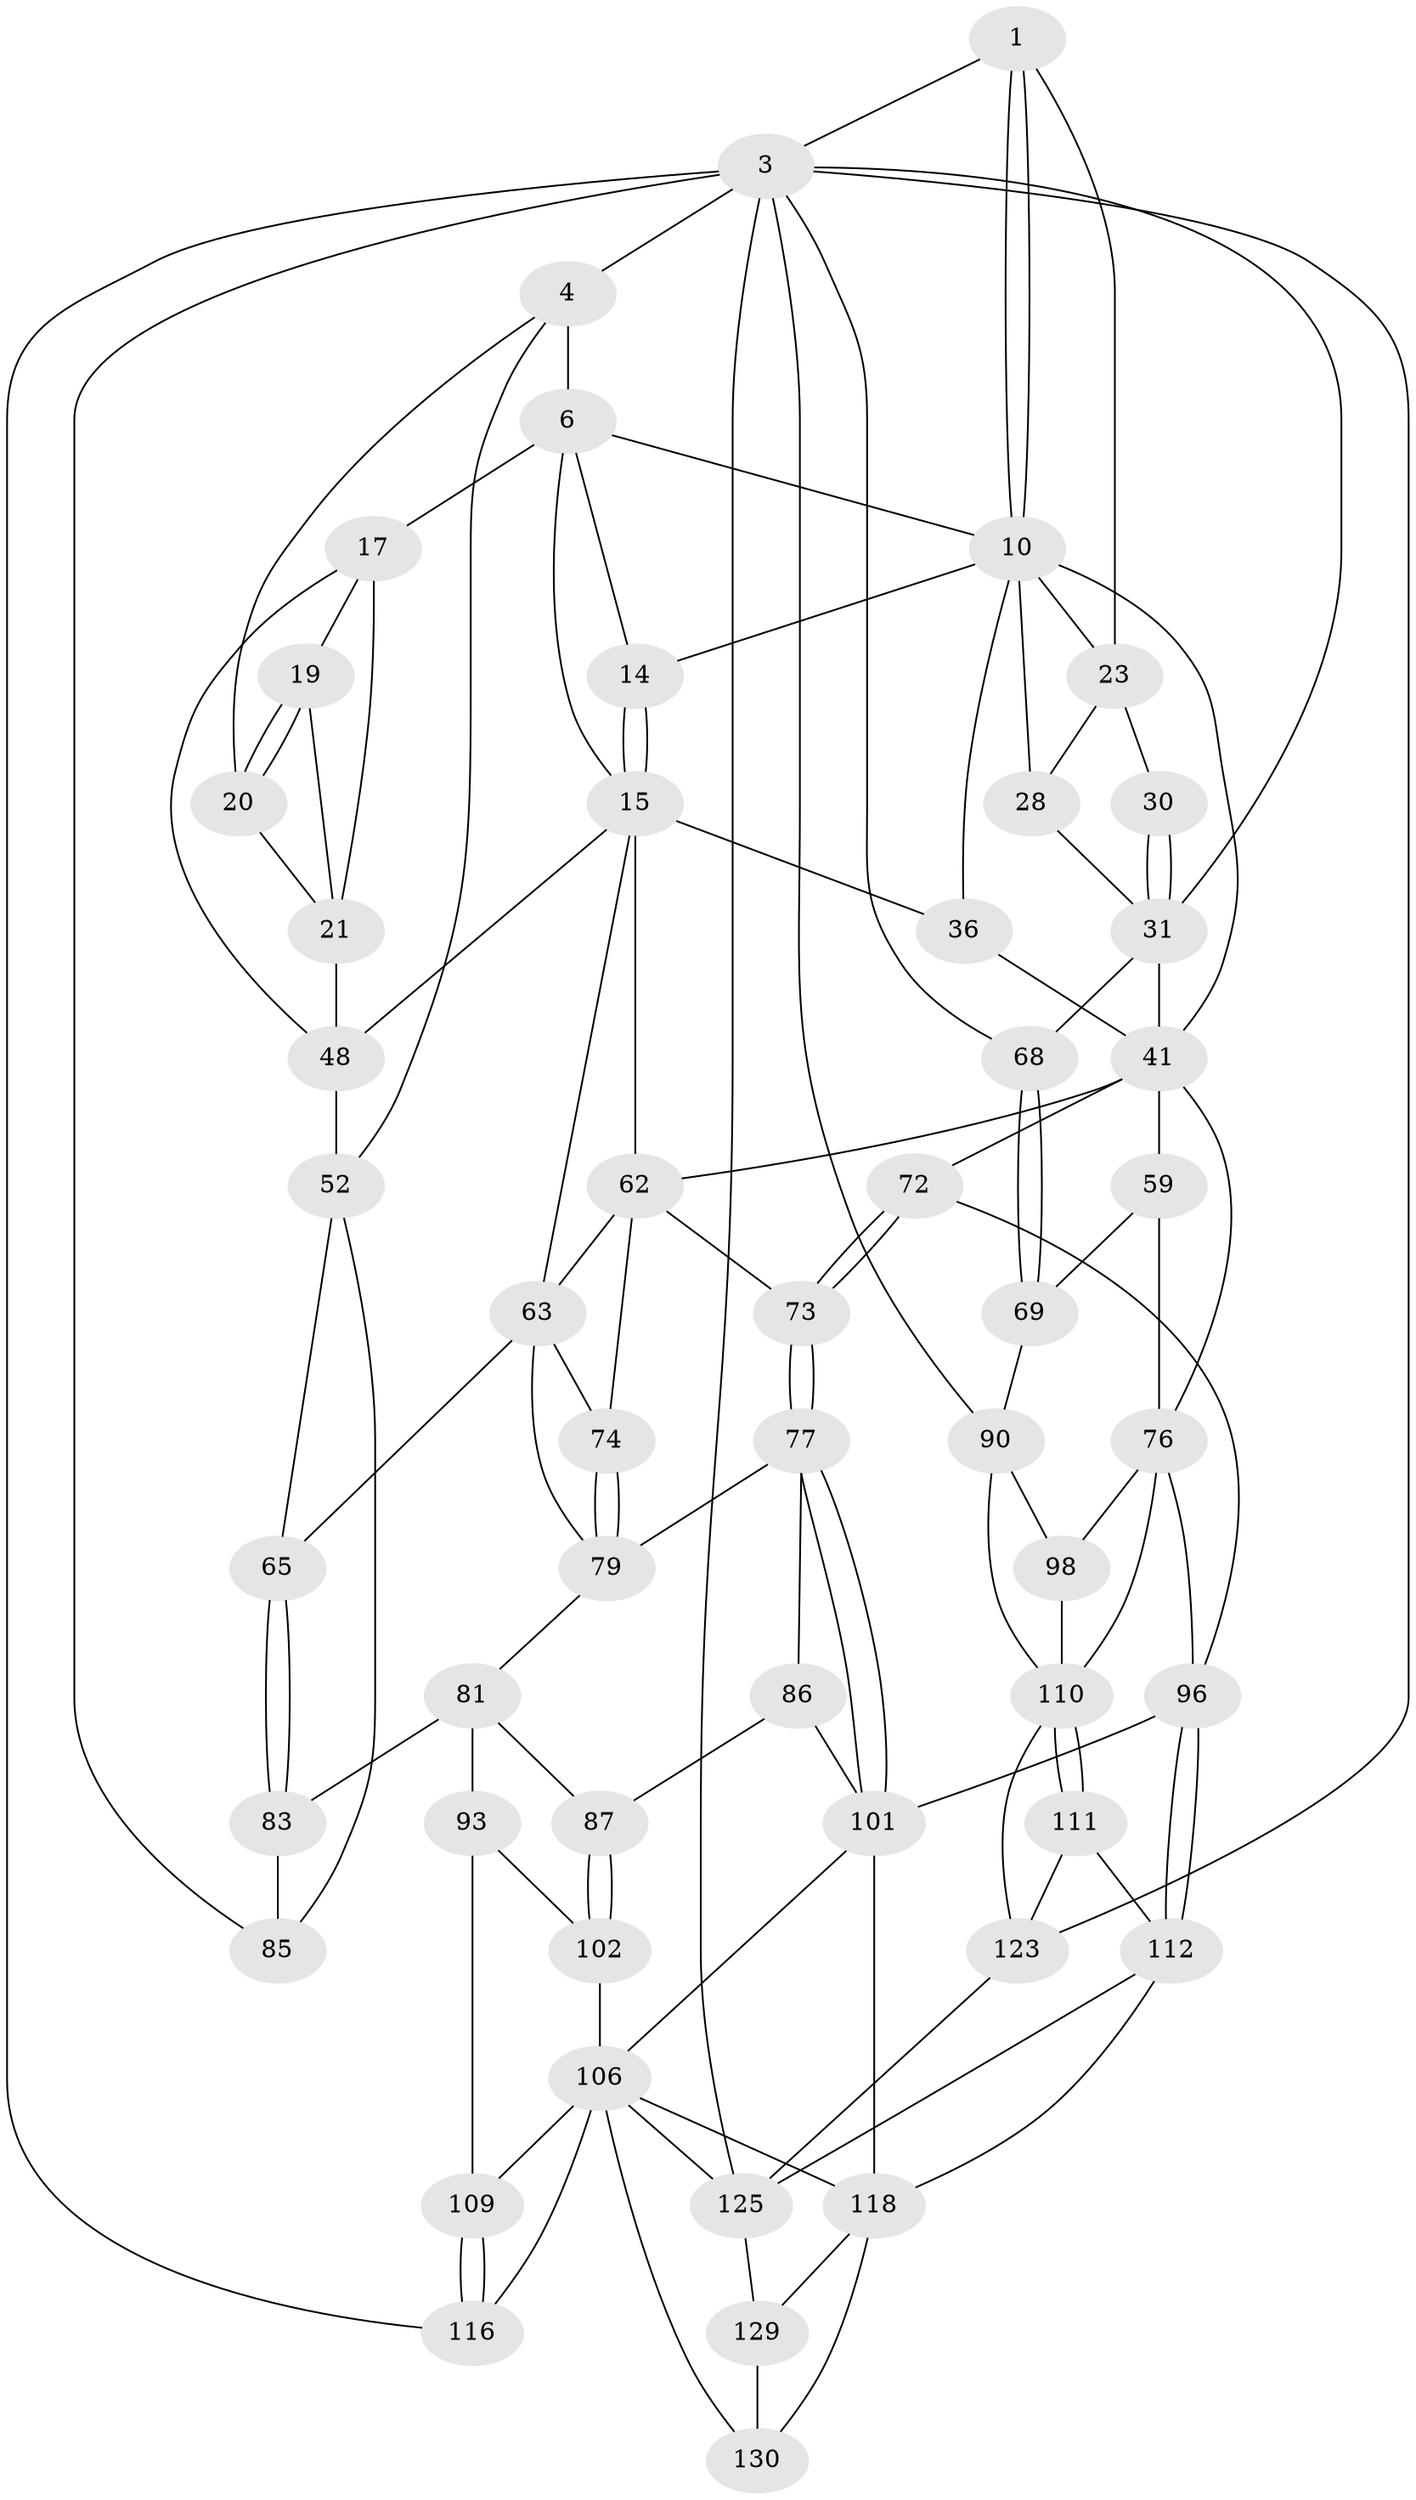 // original degree distribution, {4: 0.2462686567164179, 6: 0.2462686567164179, 5: 0.48507462686567165, 3: 0.022388059701492536}
// Generated by graph-tools (version 1.1) at 2025/21/03/04/25 18:21:27]
// undirected, 53 vertices, 119 edges
graph export_dot {
graph [start="1"]
  node [color=gray90,style=filled];
  1 [pos="+0.76984230536398+0",super="+2"];
  3 [pos="+1+0",super="+33+89"];
  4 [pos="+0+0",super="+5"];
  6 [pos="+0.019278320309816983+0",super="+7"];
  10 [pos="+0.7808482618384025+0.10353325587702412",super="+11+25"];
  14 [pos="+0.5372305287177533+0.11955726672421221"];
  15 [pos="+0.4942785171918455+0.1702024002457074",super="+38"];
  17 [pos="+0.34997159928712246+0.15228862405699112",super="+22+18"];
  19 [pos="+0.16115896706595828+0.06301854351477665"];
  20 [pos="+0.08355513545822764+0.19694066305841745"];
  21 [pos="+0.22135443181784553+0.155430089830589",super="+39"];
  23 [pos="+0.8896641906843673+0.04981405854143091",super="+24+26"];
  28 [pos="+0.8152666145695084+0.23061086633709413"];
  30 [pos="+0.8964939636334189+0.1667309301607804"];
  31 [pos="+0.902859675450628+0.18757193808172168",super="+32+34"];
  36 [pos="+0.617038771508499+0.2676027971348756",super="+56+37"];
  41 [pos="+0.7375565641593936+0.3288008808203548",super="+54+42"];
  48 [pos="+0.29590158737037614+0.29514584119103493",super="+49"];
  52 [pos="+0.039765310873440596+0.3314561504724021",super="+61+53"];
  59 [pos="+0.7541899788358736+0.44002902058227783",super="+70"];
  62 [pos="+0.4990772697103421+0.5265084415870096",super="+66"];
  63 [pos="+0.3152738688415856+0.39316330808475225",super="+64"];
  65 [pos="+0.1285310795732558+0.4652118697217652"];
  68 [pos="+1+0.4519412201772919"];
  69 [pos="+1+0.4639531998424919"];
  72 [pos="+0.5717069147915205+0.6047336598192941"];
  73 [pos="+0.497538026808208+0.5818330912244115"];
  74 [pos="+0.32954069211023485+0.4796670077514199"];
  76 [pos="+0.7959186792149796+0.6186846198363571",super="+95"];
  77 [pos="+0.45413066056681833+0.6292668755008617",super="+78"];
  79 [pos="+0.3016131753373972+0.5543790819042101",super="+80"];
  81 [pos="+0.22928478698833463+0.6105154492686308",super="+88+82"];
  83 [pos="+0.08830355576682589+0.5644427519604475",super="+84"];
  85 [pos="+0+0.7294594367915734"];
  86 [pos="+0.4114970296794946+0.6591759197710377"];
  87 [pos="+0.3844783143337525+0.6724209285198414"];
  90 [pos="+1+1",super="+91"];
  93 [pos="+0.23334776814996464+0.7050970985194094",super="+94+103"];
  96 [pos="+0.6996001318392224+0.787665368095787",super="+97"];
  98 [pos="+1+0.7418029560083069"];
  101 [pos="+0.5338074013263234+0.7652071961290885",super="+104"];
  102 [pos="+0.3183685112107118+0.747019233221583"];
  106 [pos="+0.3633031546950508+0.8704352189431163",super="+107+120"];
  109 [pos="+0.2023369929473777+0.8825772953538576"];
  110 [pos="+0.8318076230994762+0.8267618117646739",super="+121"];
  111 [pos="+0.8228137959560412+0.8295886253906877"];
  112 [pos="+0.6990814439161905+0.7959184918490683",super="+115"];
  116 [pos="+0.22681199812605637+1"];
  118 [pos="+0.5171049327180587+0.8752307209077537",super="+127+119"];
  123 [pos="+0.8339206454244563+0.9410663691917689",super="+124"];
  125 [pos="+0.7678601301870901+0.9576530806701908",super="+131"];
  129 [pos="+0.6313762622860843+0.9261693728827693"];
  130 [pos="+0.5938229608679441+0.95232907309429"];
  1 -- 10;
  1 -- 10;
  1 -- 3;
  1 -- 23;
  3 -- 4 [weight=2];
  3 -- 68;
  3 -- 85;
  3 -- 116;
  3 -- 90;
  3 -- 123;
  3 -- 31;
  3 -- 125;
  4 -- 20;
  4 -- 6;
  4 -- 52;
  6 -- 17 [weight=2];
  6 -- 14;
  6 -- 15;
  6 -- 10;
  10 -- 36;
  10 -- 41 [weight=2];
  10 -- 28;
  10 -- 14;
  10 -- 23;
  14 -- 15;
  14 -- 15;
  15 -- 48;
  15 -- 36 [weight=3];
  15 -- 63;
  15 -- 62;
  17 -- 21;
  17 -- 48;
  17 -- 19;
  19 -- 20;
  19 -- 20;
  19 -- 21;
  20 -- 21;
  21 -- 48 [weight=2];
  23 -- 30 [weight=2];
  23 -- 28;
  28 -- 31;
  30 -- 31;
  30 -- 31;
  31 -- 41;
  31 -- 68;
  36 -- 41;
  41 -- 59 [weight=2];
  41 -- 72;
  41 -- 76;
  41 -- 62;
  48 -- 52 [weight=2];
  52 -- 65;
  52 -- 85;
  59 -- 76;
  59 -- 69;
  62 -- 73;
  62 -- 74;
  62 -- 63;
  63 -- 65;
  63 -- 74;
  63 -- 79;
  65 -- 83;
  65 -- 83;
  68 -- 69;
  68 -- 69;
  69 -- 90;
  72 -- 73;
  72 -- 73;
  72 -- 96;
  73 -- 77;
  73 -- 77;
  74 -- 79;
  74 -- 79;
  76 -- 96;
  76 -- 98;
  76 -- 110;
  77 -- 101;
  77 -- 101;
  77 -- 86;
  77 -- 79;
  79 -- 81;
  81 -- 93 [weight=2];
  81 -- 87;
  81 -- 83 [weight=2];
  83 -- 85;
  86 -- 87;
  86 -- 101;
  87 -- 102;
  87 -- 102;
  90 -- 98;
  90 -- 110;
  93 -- 109;
  93 -- 102;
  96 -- 112 [weight=2];
  96 -- 112;
  96 -- 101 [weight=2];
  98 -- 110;
  101 -- 118;
  101 -- 106;
  102 -- 106;
  106 -- 109;
  106 -- 130;
  106 -- 116;
  106 -- 118;
  106 -- 125;
  109 -- 116;
  109 -- 116;
  110 -- 111;
  110 -- 111;
  110 -- 123;
  111 -- 112;
  111 -- 123;
  112 -- 125;
  112 -- 118;
  118 -- 129;
  118 -- 130;
  123 -- 125;
  125 -- 129;
  129 -- 130;
}
